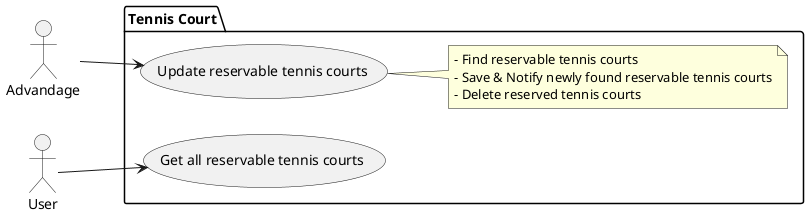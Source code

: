 @startuml usecases
left to right direction

package "Tennis Court" {
  usecase "Update reservable tennis courts" as update
  note right
    - Find reservable tennis courts
    - Save & Notify newly found reservable tennis courts
    - Delete reserved tennis courts
  end note

  usecase "Get all reservable tennis courts" as getAll
}

actor Advandage as app
actor User as user

app --> update

user --> getAll

@enduml
